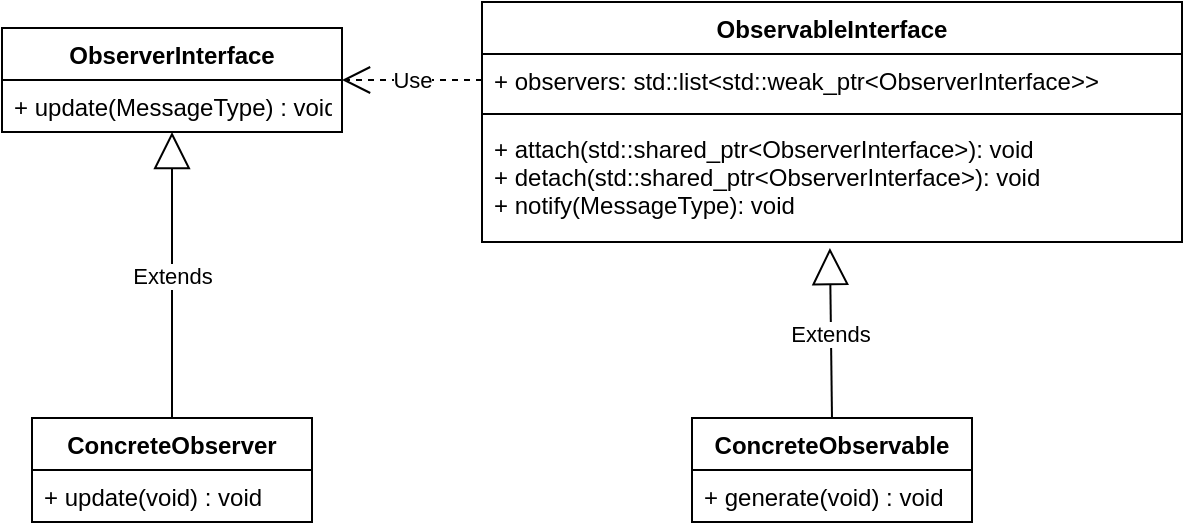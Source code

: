 <mxfile version="20.8.6" type="device"><diagram id="00mgp1i6vqHrrqFQswAH" name="Page-1"><mxGraphModel dx="2284" dy="879" grid="1" gridSize="10" guides="1" tooltips="1" connect="1" arrows="1" fold="1" page="1" pageScale="1" pageWidth="850" pageHeight="1100" math="0" shadow="0"><root><mxCell id="0"/><mxCell id="1" parent="0"/><mxCell id="Byc3J_6M6dVSgXxMsRis-2" value="ObservableInterface" style="swimlane;fontStyle=1;align=center;verticalAlign=top;childLayout=stackLayout;horizontal=1;startSize=26;horizontalStack=0;resizeParent=1;resizeParentMax=0;resizeLast=0;collapsible=1;marginBottom=0;" vertex="1" parent="1"><mxGeometry x="50" y="462" width="350" height="120" as="geometry"/></mxCell><mxCell id="Byc3J_6M6dVSgXxMsRis-3" value="+ observers: std::list&lt;std::weak_ptr&lt;ObserverInterface&gt;&gt;" style="text;strokeColor=none;fillColor=none;align=left;verticalAlign=top;spacingLeft=4;spacingRight=4;overflow=hidden;rotatable=0;points=[[0,0.5],[1,0.5]];portConstraint=eastwest;" vertex="1" parent="Byc3J_6M6dVSgXxMsRis-2"><mxGeometry y="26" width="350" height="26" as="geometry"/></mxCell><mxCell id="Byc3J_6M6dVSgXxMsRis-4" value="" style="line;strokeWidth=1;fillColor=none;align=left;verticalAlign=middle;spacingTop=-1;spacingLeft=3;spacingRight=3;rotatable=0;labelPosition=right;points=[];portConstraint=eastwest;strokeColor=inherit;" vertex="1" parent="Byc3J_6M6dVSgXxMsRis-2"><mxGeometry y="52" width="350" height="8" as="geometry"/></mxCell><mxCell id="Byc3J_6M6dVSgXxMsRis-5" value="+ attach(std::shared_ptr&lt;ObserverInterface&gt;): void&#xA;+ detach(std::shared_ptr&lt;ObserverInterface&gt;): void&#xA;+ notify(MessageType): void" style="text;strokeColor=none;fillColor=none;align=left;verticalAlign=top;spacingLeft=4;spacingRight=4;overflow=hidden;rotatable=0;points=[[0,0.5],[1,0.5]];portConstraint=eastwest;" vertex="1" parent="Byc3J_6M6dVSgXxMsRis-2"><mxGeometry y="60" width="350" height="60" as="geometry"/></mxCell><mxCell id="Byc3J_6M6dVSgXxMsRis-10" value="ObserverInterface" style="swimlane;fontStyle=1;childLayout=stackLayout;horizontal=1;startSize=26;fillColor=none;horizontalStack=0;resizeParent=1;resizeParentMax=0;resizeLast=0;collapsible=1;marginBottom=0;" vertex="1" parent="1"><mxGeometry x="-190" y="475" width="170" height="52" as="geometry"/></mxCell><mxCell id="Byc3J_6M6dVSgXxMsRis-11" value="+ update(MessageType) : void" style="text;strokeColor=none;fillColor=none;align=left;verticalAlign=top;spacingLeft=4;spacingRight=4;overflow=hidden;rotatable=0;points=[[0,0.5],[1,0.5]];portConstraint=eastwest;" vertex="1" parent="Byc3J_6M6dVSgXxMsRis-10"><mxGeometry y="26" width="170" height="26" as="geometry"/></mxCell><mxCell id="Byc3J_6M6dVSgXxMsRis-18" value="ConcreteObservable" style="swimlane;fontStyle=1;childLayout=stackLayout;horizontal=1;startSize=26;fillColor=none;horizontalStack=0;resizeParent=1;resizeParentMax=0;resizeLast=0;collapsible=1;marginBottom=0;" vertex="1" parent="1"><mxGeometry x="155" y="670" width="140" height="52" as="geometry"/></mxCell><mxCell id="Byc3J_6M6dVSgXxMsRis-19" value="+ generate(void) : void" style="text;strokeColor=none;fillColor=none;align=left;verticalAlign=top;spacingLeft=4;spacingRight=4;overflow=hidden;rotatable=0;points=[[0,0.5],[1,0.5]];portConstraint=eastwest;" vertex="1" parent="Byc3J_6M6dVSgXxMsRis-18"><mxGeometry y="26" width="140" height="26" as="geometry"/></mxCell><mxCell id="Byc3J_6M6dVSgXxMsRis-20" value="ConcreteObserver" style="swimlane;fontStyle=1;childLayout=stackLayout;horizontal=1;startSize=26;fillColor=none;horizontalStack=0;resizeParent=1;resizeParentMax=0;resizeLast=0;collapsible=1;marginBottom=0;" vertex="1" parent="1"><mxGeometry x="-175" y="670" width="140" height="52" as="geometry"/></mxCell><mxCell id="Byc3J_6M6dVSgXxMsRis-21" value="+ update(void) : void" style="text;strokeColor=none;fillColor=none;align=left;verticalAlign=top;spacingLeft=4;spacingRight=4;overflow=hidden;rotatable=0;points=[[0,0.5],[1,0.5]];portConstraint=eastwest;" vertex="1" parent="Byc3J_6M6dVSgXxMsRis-20"><mxGeometry y="26" width="140" height="26" as="geometry"/></mxCell><mxCell id="Byc3J_6M6dVSgXxMsRis-22" value="Extends" style="endArrow=block;endSize=16;endFill=0;html=1;rounded=0;exitX=0.5;exitY=0;exitDx=0;exitDy=0;entryX=0.497;entryY=1.05;entryDx=0;entryDy=0;entryPerimeter=0;" edge="1" parent="1" source="Byc3J_6M6dVSgXxMsRis-18" target="Byc3J_6M6dVSgXxMsRis-5"><mxGeometry width="160" relative="1" as="geometry"><mxPoint x="270" y="540" as="sourcePoint"/><mxPoint x="430" y="540" as="targetPoint"/></mxGeometry></mxCell><mxCell id="Byc3J_6M6dVSgXxMsRis-23" value="Extends" style="endArrow=block;endSize=16;endFill=0;html=1;rounded=0;exitX=0.5;exitY=0;exitDx=0;exitDy=0;entryX=0.5;entryY=1;entryDx=0;entryDy=0;" edge="1" parent="1" source="Byc3J_6M6dVSgXxMsRis-20" target="Byc3J_6M6dVSgXxMsRis-10"><mxGeometry width="160" relative="1" as="geometry"><mxPoint x="-650" y="765" as="sourcePoint"/><mxPoint x="-210" y="685" as="targetPoint"/></mxGeometry></mxCell><mxCell id="Byc3J_6M6dVSgXxMsRis-24" value="Use" style="endArrow=open;endSize=12;dashed=1;html=1;rounded=0;entryX=1;entryY=0.5;entryDx=0;entryDy=0;exitX=0;exitY=0.5;exitDx=0;exitDy=0;" edge="1" parent="1" source="Byc3J_6M6dVSgXxMsRis-3" target="Byc3J_6M6dVSgXxMsRis-10"><mxGeometry width="160" relative="1" as="geometry"><mxPoint x="340" y="540" as="sourcePoint"/><mxPoint x="500" y="540" as="targetPoint"/></mxGeometry></mxCell></root></mxGraphModel></diagram></mxfile>